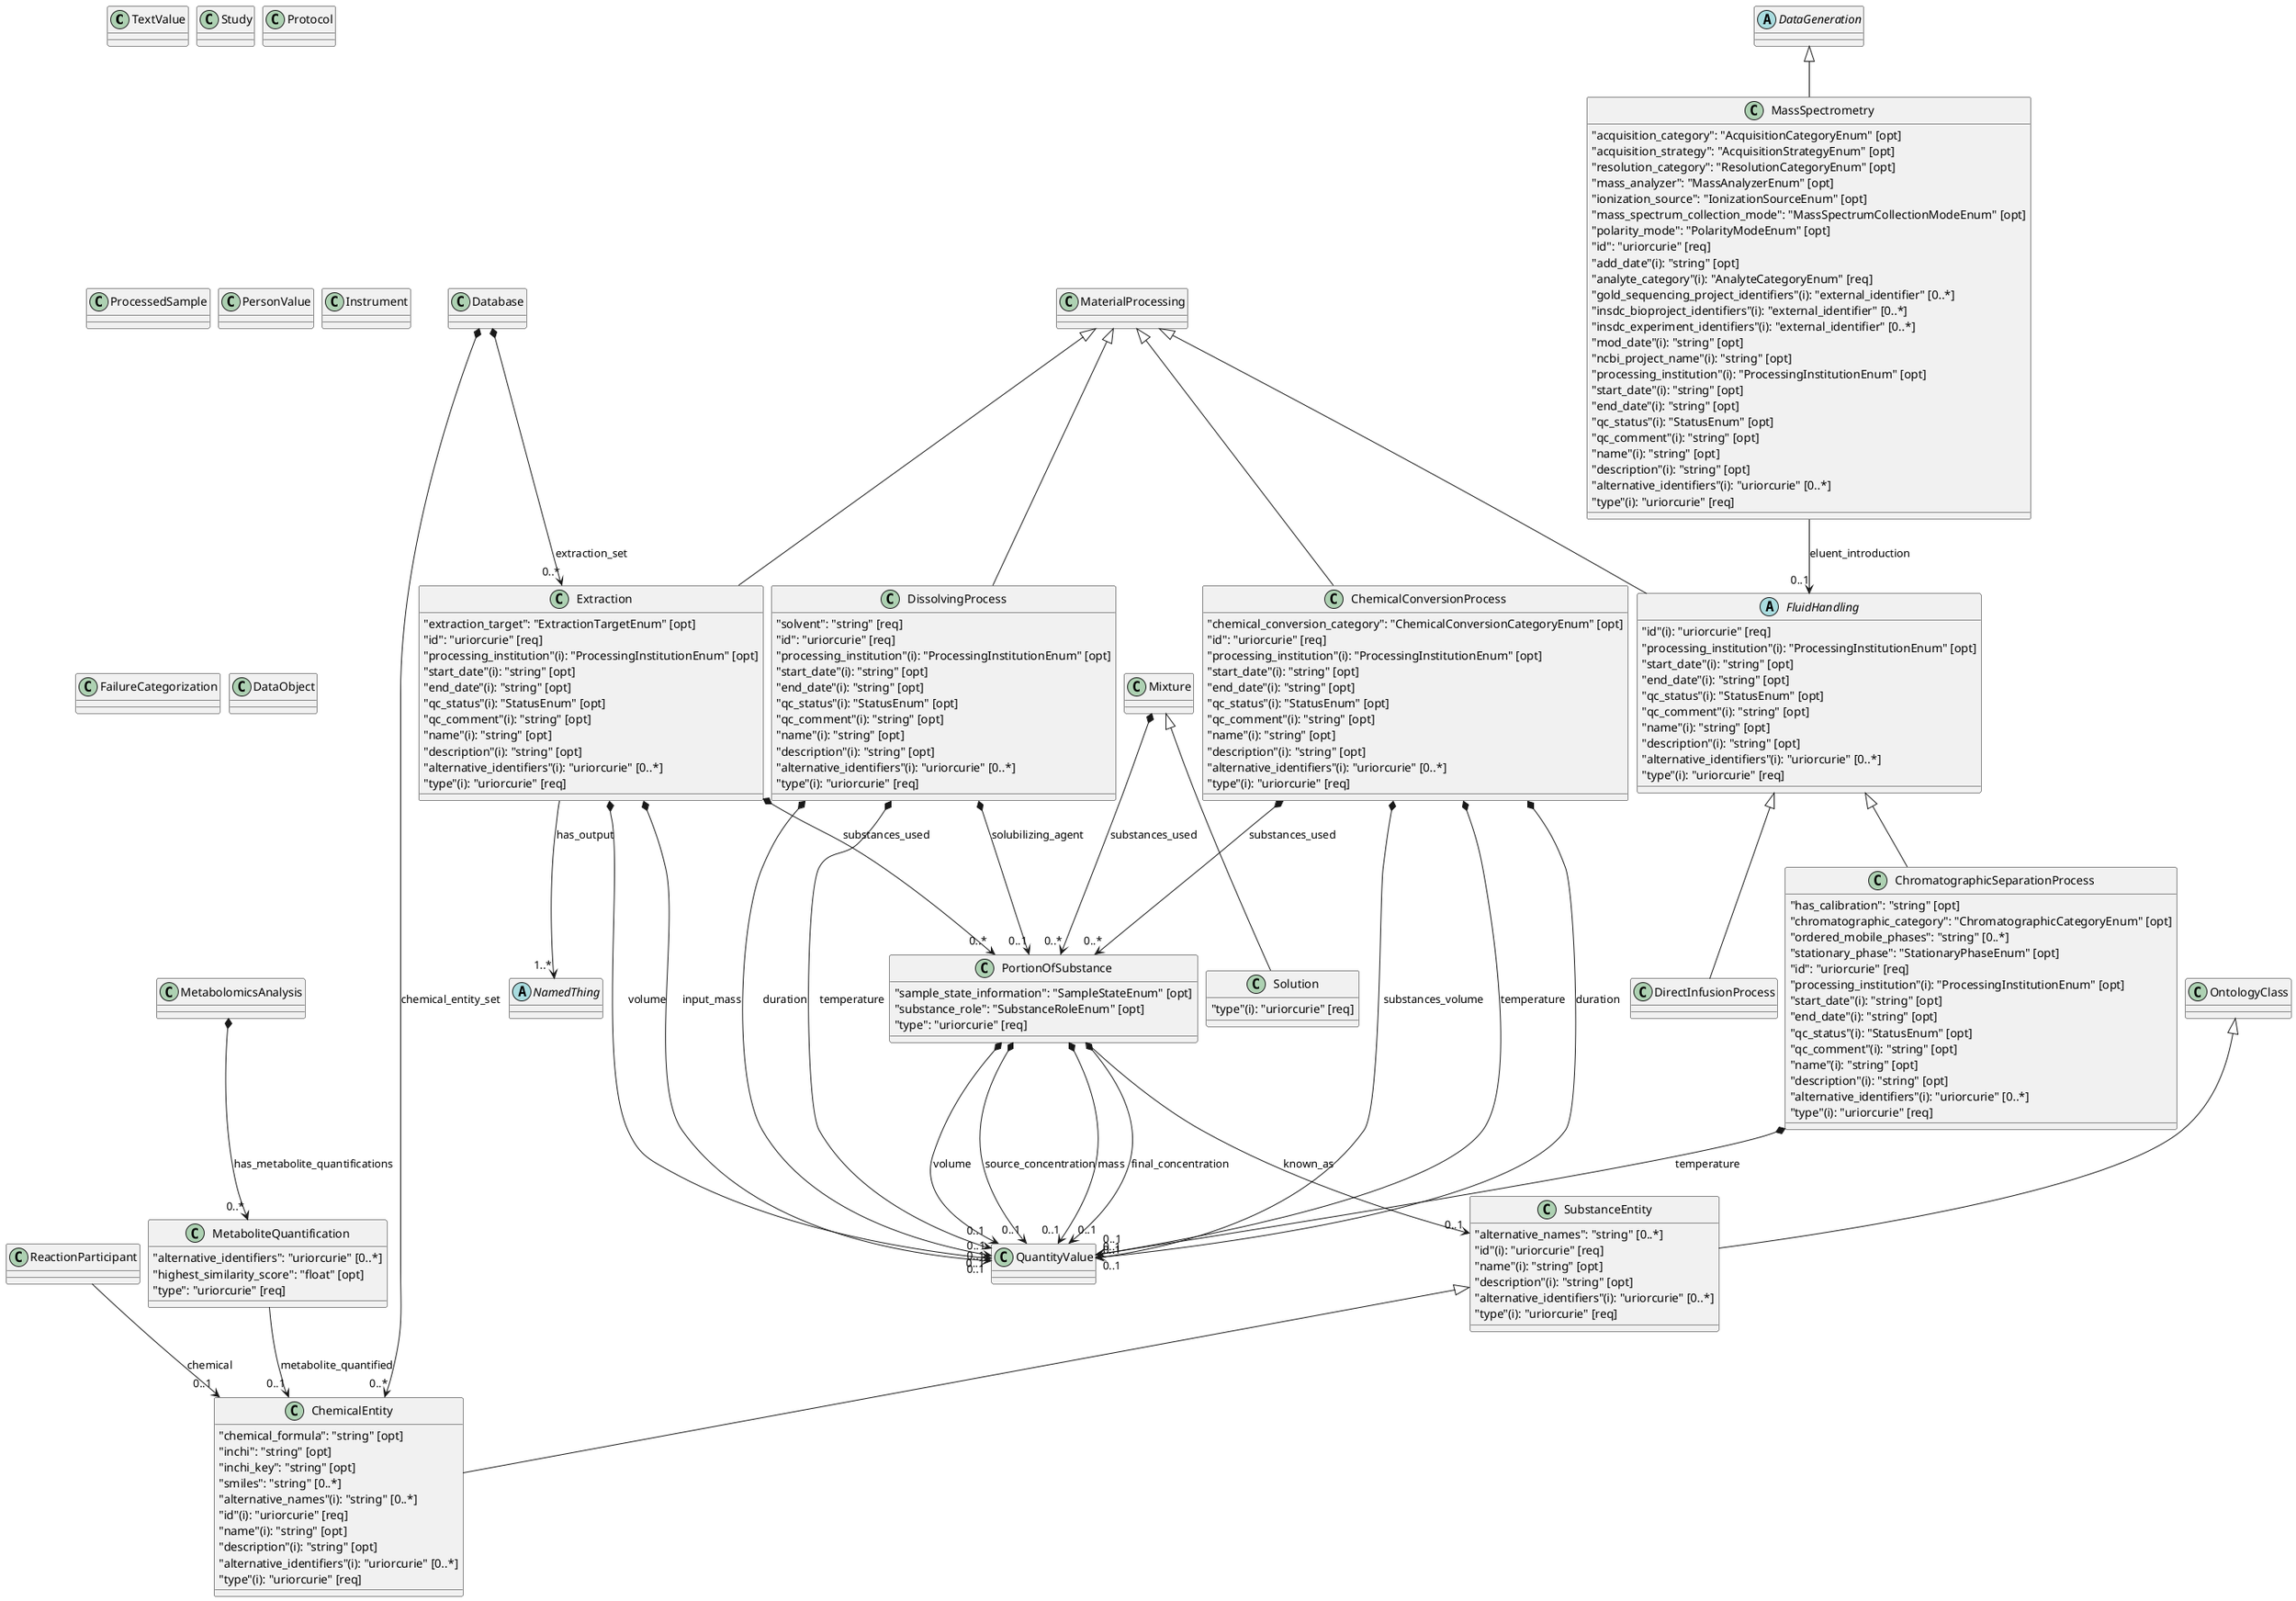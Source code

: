 @startuml
skinparam nodesep 10
class "TextValue"
class "PortionOfSubstance" {
    {field} "sample_state_information": "SampleStateEnum" [opt]
    {field} "substance_role": "SubstanceRoleEnum" [opt]
    {field} "type": "uriorcurie" [req]
}
class "SubstanceEntity" {
    {field} "alternative_names": "string" [0..*]
    {field} "id"(i): "uriorcurie" [req]
    {field} "name"(i): "string" [opt]
    {field} "description"(i): "string" [opt]
    {field} "alternative_identifiers"(i): "uriorcurie" [0..*]
    {field} "type"(i): "uriorcurie" [req]
}
class "ChemicalEntity" {
    {field} "chemical_formula": "string" [opt]
    {field} "inchi": "string" [opt]
    {field} "inchi_key": "string" [opt]
    {field} "smiles": "string" [0..*]
    {field} "alternative_names"(i): "string" [0..*]
    {field} "id"(i): "uriorcurie" [req]
    {field} "name"(i): "string" [opt]
    {field} "description"(i): "string" [opt]
    {field} "alternative_identifiers"(i): "uriorcurie" [0..*]
    {field} "type"(i): "uriorcurie" [req]
}
class "OntologyClass"
"PortionOfSubstance" --> "0..1" "SubstanceEntity" : "known_as"
"SubstanceEntity" ^-- "ChemicalEntity"
"OntologyClass" ^-- "SubstanceEntity"
class "Study"
class "Mixture"
class "Solution" {
    {field} "type"(i): "uriorcurie" [req]
}
"Mixture" ^-- "Solution"
class "ReactionParticipant"
class "QuantityValue"
class "Protocol"
class "ProcessedSample"
class "DissolvingProcess" {
    {field} "solvent": "string" [req]
    {field} "id": "uriorcurie" [req]
    {field} "processing_institution"(i): "ProcessingInstitutionEnum" [opt]
    {field} "start_date"(i): "string" [opt]
    {field} "end_date"(i): "string" [opt]
    {field} "qc_status"(i): "StatusEnum" [opt]
    {field} "qc_comment"(i): "string" [opt]
    {field} "name"(i): "string" [opt]
    {field} "description"(i): "string" [opt]
    {field} "alternative_identifiers"(i): "uriorcurie" [0..*]
    {field} "type"(i): "uriorcurie" [req]
}
class "Extraction" {
    {field} "extraction_target": "ExtractionTargetEnum" [opt]
    {field} "id": "uriorcurie" [req]
    {field} "processing_institution"(i): "ProcessingInstitutionEnum" [opt]
    {field} "start_date"(i): "string" [opt]
    {field} "end_date"(i): "string" [opt]
    {field} "qc_status"(i): "StatusEnum" [opt]
    {field} "qc_comment"(i): "string" [opt]
    {field} "name"(i): "string" [opt]
    {field} "description"(i): "string" [opt]
    {field} "alternative_identifiers"(i): "uriorcurie" [0..*]
    {field} "type"(i): "uriorcurie" [req]
}
class "ChemicalConversionProcess" {
    {field} "chemical_conversion_category": "ChemicalConversionCategoryEnum" [opt]
    {field} "id": "uriorcurie" [req]
    {field} "processing_institution"(i): "ProcessingInstitutionEnum" [opt]
    {field} "start_date"(i): "string" [opt]
    {field} "end_date"(i): "string" [opt]
    {field} "qc_status"(i): "StatusEnum" [opt]
    {field} "qc_comment"(i): "string" [opt]
    {field} "name"(i): "string" [opt]
    {field} "description"(i): "string" [opt]
    {field} "alternative_identifiers"(i): "uriorcurie" [0..*]
    {field} "type"(i): "uriorcurie" [req]
}
"PortionOfSubstance" *--> "0..1" "QuantityValue" : "volume"
"PortionOfSubstance" *--> "0..1" "QuantityValue" : "source_concentration"
"PortionOfSubstance" *--> "0..1" "QuantityValue" : "mass"
"PortionOfSubstance" *--> "0..1" "QuantityValue" : "final_concentration"
"DissolvingProcess" *--> "0..1" "PortionOfSubstance" : "solubilizing_agent"
"Extraction" *--> "0..*" "PortionOfSubstance" : "substances_used"
"Mixture" *--> "0..*" "PortionOfSubstance" : "substances_used"
"ChemicalConversionProcess" *--> "0..*" "PortionOfSubstance" : "substances_used"
class "PersonValue"
abstract "NamedThing"
class "MetabolomicsAnalysis"
class "MetaboliteQuantification" {
    {field} "alternative_identifiers": "uriorcurie" [0..*]
    {field} "highest_similarity_score": "float" [opt]
    {field} "type": "uriorcurie" [req]
}
"MetaboliteQuantification" --> "0..1" "ChemicalEntity" : "metabolite_quantified"
"MetabolomicsAnalysis" *--> "0..*" "MetaboliteQuantification" : "has_metabolite_quantifications"
class "MaterialProcessing"
class "MassSpectrometry" {
    {field} "acquisition_category": "AcquisitionCategoryEnum" [opt]
    {field} "acquisition_strategy": "AcquisitionStrategyEnum" [opt]
    {field} "resolution_category": "ResolutionCategoryEnum" [opt]
    {field} "mass_analyzer": "MassAnalyzerEnum" [opt]
    {field} "ionization_source": "IonizationSourceEnum" [opt]
    {field} "mass_spectrum_collection_mode": "MassSpectrumCollectionModeEnum" [opt]
    {field} "polarity_mode": "PolarityModeEnum" [opt]
    {field} "id": "uriorcurie" [req]
    {field} "add_date"(i): "string" [opt]
    {field} "analyte_category"(i): "AnalyteCategoryEnum" [req]
    {field} "gold_sequencing_project_identifiers"(i): "external_identifier" [0..*]
    {field} "insdc_bioproject_identifiers"(i): "external_identifier" [0..*]
    {field} "insdc_experiment_identifiers"(i): "external_identifier" [0..*]
    {field} "mod_date"(i): "string" [opt]
    {field} "ncbi_project_name"(i): "string" [opt]
    {field} "processing_institution"(i): "ProcessingInstitutionEnum" [opt]
    {field} "start_date"(i): "string" [opt]
    {field} "end_date"(i): "string" [opt]
    {field} "qc_status"(i): "StatusEnum" [opt]
    {field} "qc_comment"(i): "string" [opt]
    {field} "name"(i): "string" [opt]
    {field} "description"(i): "string" [opt]
    {field} "alternative_identifiers"(i): "uriorcurie" [0..*]
    {field} "type"(i): "uriorcurie" [req]
}
abstract "FluidHandling" {
    {field} "id"(i): "uriorcurie" [req]
    {field} "processing_institution"(i): "ProcessingInstitutionEnum" [opt]
    {field} "start_date"(i): "string" [opt]
    {field} "end_date"(i): "string" [opt]
    {field} "qc_status"(i): "StatusEnum" [opt]
    {field} "qc_comment"(i): "string" [opt]
    {field} "name"(i): "string" [opt]
    {field} "description"(i): "string" [opt]
    {field} "alternative_identifiers"(i): "uriorcurie" [0..*]
    {field} "type"(i): "uriorcurie" [req]
}
abstract "DataGeneration"
"MassSpectrometry" --> "0..1" "FluidHandling" : "eluent_introduction"
"DataGeneration" ^-- "MassSpectrometry"
class "Instrument"
class "DirectInfusionProcess"
class "ChromatographicSeparationProcess" {
    {field} "has_calibration": "string" [opt]
    {field} "chromatographic_category": "ChromatographicCategoryEnum" [opt]
    {field} "ordered_mobile_phases": "string" [0..*]
    {field} "stationary_phase": "StationaryPhaseEnum" [opt]
    {field} "id": "uriorcurie" [req]
    {field} "processing_institution"(i): "ProcessingInstitutionEnum" [opt]
    {field} "start_date"(i): "string" [opt]
    {field} "end_date"(i): "string" [opt]
    {field} "qc_status"(i): "StatusEnum" [opt]
    {field} "qc_comment"(i): "string" [opt]
    {field} "name"(i): "string" [opt]
    {field} "description"(i): "string" [opt]
    {field} "alternative_identifiers"(i): "uriorcurie" [0..*]
    {field} "type"(i): "uriorcurie" [req]
}
"FluidHandling" ^-- "DirectInfusionProcess"
"FluidHandling" ^-- "ChromatographicSeparationProcess"
"MaterialProcessing" ^-- "FluidHandling"
class "FailureCategorization"
class "Database"
"Extraction" --> "1..*" "NamedThing" : "has_output"
"Extraction" *--> "0..1" "QuantityValue" : "volume"
"Extraction" *--> "0..1" "QuantityValue" : "input_mass"
"Database" *--> "0..*" "Extraction" : "extraction_set"
"MaterialProcessing" ^-- "Extraction"
"DissolvingProcess" *--> "0..1" "QuantityValue" : "temperature"
"DissolvingProcess" *--> "0..1" "QuantityValue" : "duration"
"MaterialProcessing" ^-- "DissolvingProcess"
class "DataObject"
"ChromatographicSeparationProcess" *--> "0..1" "QuantityValue" : "temperature"
"ReactionParticipant" --> "0..1" "ChemicalEntity" : "chemical"
"Database" *--> "0..*" "ChemicalEntity" : "chemical_entity_set"
"ChemicalConversionProcess" *--> "0..1" "QuantityValue" : "substances_volume"
"ChemicalConversionProcess" *--> "0..1" "QuantityValue" : "temperature"
"ChemicalConversionProcess" *--> "0..1" "QuantityValue" : "duration"
"MaterialProcessing" ^-- "ChemicalConversionProcess"
@enduml
